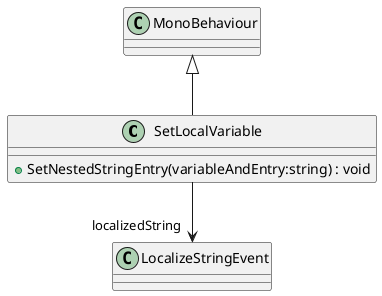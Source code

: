 @startuml
class SetLocalVariable {
    + SetNestedStringEntry(variableAndEntry:string) : void
}
MonoBehaviour <|-- SetLocalVariable
SetLocalVariable --> "localizedString" LocalizeStringEvent
@enduml
